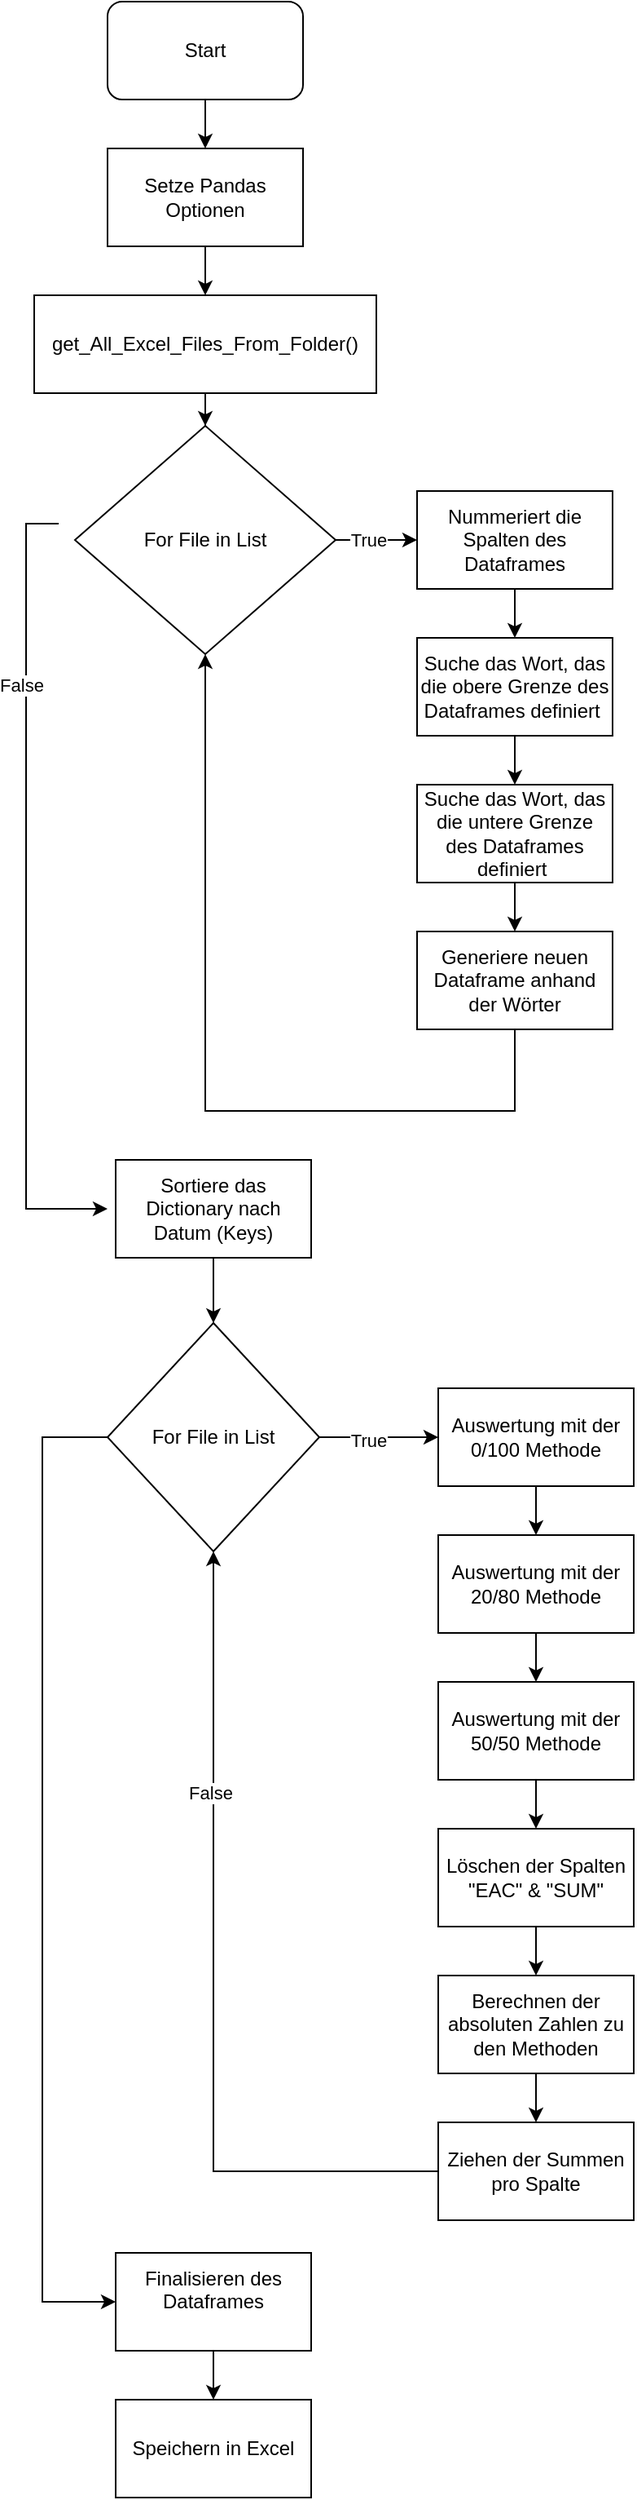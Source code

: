 <mxfile version="24.3.1" type="github">
  <diagram id="C5RBs43oDa-KdzZeNtuy" name="Page-1">
    <mxGraphModel dx="1473" dy="829" grid="1" gridSize="10" guides="1" tooltips="1" connect="1" arrows="1" fold="1" page="1" pageScale="1" pageWidth="827" pageHeight="1169" math="0" shadow="0">
      <root>
        <mxCell id="WIyWlLk6GJQsqaUBKTNV-0" />
        <mxCell id="WIyWlLk6GJQsqaUBKTNV-1" parent="WIyWlLk6GJQsqaUBKTNV-0" />
        <mxCell id="WMCmR-eDk-zU3f8c0aIO-0" value="Start" style="rounded=1;whiteSpace=wrap;html=1;" parent="WIyWlLk6GJQsqaUBKTNV-1" vertex="1">
          <mxGeometry x="90" y="40" width="120" height="60" as="geometry" />
        </mxCell>
        <mxCell id="WMCmR-eDk-zU3f8c0aIO-2" value="" style="endArrow=classic;html=1;rounded=0;exitX=0.5;exitY=1;exitDx=0;exitDy=0;entryX=0.5;entryY=0;entryDx=0;entryDy=0;" parent="WIyWlLk6GJQsqaUBKTNV-1" source="WMCmR-eDk-zU3f8c0aIO-0" edge="1" target="WMCmR-eDk-zU3f8c0aIO-4">
          <mxGeometry width="50" height="50" relative="1" as="geometry">
            <mxPoint x="390" y="430" as="sourcePoint" />
            <mxPoint x="150" y="180" as="targetPoint" />
          </mxGeometry>
        </mxCell>
        <mxCell id="WMCmR-eDk-zU3f8c0aIO-6" style="edgeStyle=orthogonalEdgeStyle;rounded=0;orthogonalLoop=1;jettySize=auto;html=1;exitX=0.5;exitY=1;exitDx=0;exitDy=0;entryX=0.5;entryY=0;entryDx=0;entryDy=0;" parent="WIyWlLk6GJQsqaUBKTNV-1" source="WMCmR-eDk-zU3f8c0aIO-4" target="WMCmR-eDk-zU3f8c0aIO-5" edge="1">
          <mxGeometry relative="1" as="geometry" />
        </mxCell>
        <mxCell id="WMCmR-eDk-zU3f8c0aIO-4" value="Setze Pandas Optionen" style="rounded=0;whiteSpace=wrap;html=1;" parent="WIyWlLk6GJQsqaUBKTNV-1" vertex="1">
          <mxGeometry x="90" y="130" width="120" height="60" as="geometry" />
        </mxCell>
        <mxCell id="WMCmR-eDk-zU3f8c0aIO-8" style="edgeStyle=orthogonalEdgeStyle;rounded=0;orthogonalLoop=1;jettySize=auto;html=1;exitX=0.5;exitY=1;exitDx=0;exitDy=0;" parent="WIyWlLk6GJQsqaUBKTNV-1" source="WMCmR-eDk-zU3f8c0aIO-5" target="WMCmR-eDk-zU3f8c0aIO-7" edge="1">
          <mxGeometry relative="1" as="geometry" />
        </mxCell>
        <mxCell id="WMCmR-eDk-zU3f8c0aIO-5" value="get_All_Excel_Files_From_Folder()" style="rounded=0;whiteSpace=wrap;html=1;" parent="WIyWlLk6GJQsqaUBKTNV-1" vertex="1">
          <mxGeometry x="45" y="220" width="210" height="60" as="geometry" />
        </mxCell>
        <mxCell id="WMCmR-eDk-zU3f8c0aIO-10" style="edgeStyle=orthogonalEdgeStyle;rounded=0;orthogonalLoop=1;jettySize=auto;html=1;exitX=1;exitY=0.5;exitDx=0;exitDy=0;entryX=0;entryY=0.5;entryDx=0;entryDy=0;" parent="WIyWlLk6GJQsqaUBKTNV-1" source="WMCmR-eDk-zU3f8c0aIO-7" target="WMCmR-eDk-zU3f8c0aIO-9" edge="1">
          <mxGeometry relative="1" as="geometry" />
        </mxCell>
        <mxCell id="WMCmR-eDk-zU3f8c0aIO-11" value="True" style="edgeLabel;html=1;align=center;verticalAlign=middle;resizable=0;points=[];" parent="WMCmR-eDk-zU3f8c0aIO-10" vertex="1" connectable="0">
          <mxGeometry x="-0.2" relative="1" as="geometry">
            <mxPoint as="offset" />
          </mxGeometry>
        </mxCell>
        <mxCell id="WMCmR-eDk-zU3f8c0aIO-20" style="edgeStyle=orthogonalEdgeStyle;rounded=0;orthogonalLoop=1;jettySize=auto;html=1;exitX=0;exitY=0.5;exitDx=0;exitDy=0;" parent="WIyWlLk6GJQsqaUBKTNV-1" edge="1">
          <mxGeometry relative="1" as="geometry">
            <mxPoint x="90" y="780" as="targetPoint" />
            <Array as="points">
              <mxPoint x="40" y="360" />
              <mxPoint x="40" y="780" />
              <mxPoint x="85" y="780" />
            </Array>
            <mxPoint x="60" y="360.0" as="sourcePoint" />
          </mxGeometry>
        </mxCell>
        <mxCell id="WMCmR-eDk-zU3f8c0aIO-22" value="False" style="edgeLabel;html=1;align=center;verticalAlign=middle;resizable=0;points=[];" parent="WMCmR-eDk-zU3f8c0aIO-20" vertex="1" connectable="0">
          <mxGeometry x="-0.516" y="-3" relative="1" as="geometry">
            <mxPoint as="offset" />
          </mxGeometry>
        </mxCell>
        <mxCell id="WMCmR-eDk-zU3f8c0aIO-7" value="For File in List" style="rhombus;whiteSpace=wrap;html=1;" parent="WIyWlLk6GJQsqaUBKTNV-1" vertex="1">
          <mxGeometry x="70" y="300" width="160" height="140" as="geometry" />
        </mxCell>
        <mxCell id="WMCmR-eDk-zU3f8c0aIO-13" style="edgeStyle=orthogonalEdgeStyle;rounded=0;orthogonalLoop=1;jettySize=auto;html=1;entryX=0.5;entryY=0;entryDx=0;entryDy=0;" parent="WIyWlLk6GJQsqaUBKTNV-1" source="WMCmR-eDk-zU3f8c0aIO-9" target="WMCmR-eDk-zU3f8c0aIO-12" edge="1">
          <mxGeometry relative="1" as="geometry" />
        </mxCell>
        <mxCell id="WMCmR-eDk-zU3f8c0aIO-9" value="Nummeriert die Spalten des Dataframes" style="rounded=0;whiteSpace=wrap;html=1;" parent="WIyWlLk6GJQsqaUBKTNV-1" vertex="1">
          <mxGeometry x="280" y="340" width="120" height="60" as="geometry" />
        </mxCell>
        <mxCell id="WMCmR-eDk-zU3f8c0aIO-15" style="edgeStyle=orthogonalEdgeStyle;rounded=0;orthogonalLoop=1;jettySize=auto;html=1;entryX=0.5;entryY=0;entryDx=0;entryDy=0;" parent="WIyWlLk6GJQsqaUBKTNV-1" source="WMCmR-eDk-zU3f8c0aIO-12" target="WMCmR-eDk-zU3f8c0aIO-14" edge="1">
          <mxGeometry relative="1" as="geometry" />
        </mxCell>
        <mxCell id="WMCmR-eDk-zU3f8c0aIO-12" value="Suche das Wort, das die obere Grenze des Dataframes definiert&amp;nbsp;" style="rounded=0;whiteSpace=wrap;html=1;" parent="WIyWlLk6GJQsqaUBKTNV-1" vertex="1">
          <mxGeometry x="280" y="430" width="120" height="60" as="geometry" />
        </mxCell>
        <mxCell id="WMCmR-eDk-zU3f8c0aIO-17" style="edgeStyle=orthogonalEdgeStyle;rounded=0;orthogonalLoop=1;jettySize=auto;html=1;entryX=0.5;entryY=0;entryDx=0;entryDy=0;" parent="WIyWlLk6GJQsqaUBKTNV-1" source="WMCmR-eDk-zU3f8c0aIO-14" target="WMCmR-eDk-zU3f8c0aIO-16" edge="1">
          <mxGeometry relative="1" as="geometry" />
        </mxCell>
        <mxCell id="WMCmR-eDk-zU3f8c0aIO-14" value="Suche das Wort, das die untere Grenze des Dataframes definiert&amp;nbsp;" style="rounded=0;whiteSpace=wrap;html=1;" parent="WIyWlLk6GJQsqaUBKTNV-1" vertex="1">
          <mxGeometry x="280" y="520" width="120" height="60" as="geometry" />
        </mxCell>
        <mxCell id="WMCmR-eDk-zU3f8c0aIO-18" style="edgeStyle=orthogonalEdgeStyle;rounded=0;orthogonalLoop=1;jettySize=auto;html=1;entryX=0.5;entryY=1;entryDx=0;entryDy=0;exitX=0.5;exitY=1;exitDx=0;exitDy=0;" parent="WIyWlLk6GJQsqaUBKTNV-1" source="WMCmR-eDk-zU3f8c0aIO-16" target="WMCmR-eDk-zU3f8c0aIO-7" edge="1">
          <mxGeometry relative="1" as="geometry">
            <Array as="points">
              <mxPoint x="340" y="720" />
              <mxPoint x="150" y="720" />
            </Array>
            <mxPoint x="340.034" y="680" as="sourcePoint" />
            <mxPoint x="150" y="450.0" as="targetPoint" />
          </mxGeometry>
        </mxCell>
        <mxCell id="WMCmR-eDk-zU3f8c0aIO-16" value="Generiere neuen Dataframe anhand der Wörter" style="rounded=0;whiteSpace=wrap;html=1;" parent="WIyWlLk6GJQsqaUBKTNV-1" vertex="1">
          <mxGeometry x="280" y="610" width="120" height="60" as="geometry" />
        </mxCell>
        <mxCell id="WMCmR-eDk-zU3f8c0aIO-25" style="edgeStyle=orthogonalEdgeStyle;rounded=0;orthogonalLoop=1;jettySize=auto;html=1;entryX=0.5;entryY=0;entryDx=0;entryDy=0;" parent="WIyWlLk6GJQsqaUBKTNV-1" source="WMCmR-eDk-zU3f8c0aIO-19" target="WMCmR-eDk-zU3f8c0aIO-24" edge="1">
          <mxGeometry relative="1" as="geometry" />
        </mxCell>
        <mxCell id="WMCmR-eDk-zU3f8c0aIO-19" value="Sortiere das Dictionary nach Datum (Keys)" style="rounded=0;whiteSpace=wrap;html=1;" parent="WIyWlLk6GJQsqaUBKTNV-1" vertex="1">
          <mxGeometry x="95" y="750" width="120" height="60" as="geometry" />
        </mxCell>
        <mxCell id="WMCmR-eDk-zU3f8c0aIO-27" style="edgeStyle=orthogonalEdgeStyle;rounded=0;orthogonalLoop=1;jettySize=auto;html=1;entryX=0;entryY=0.5;entryDx=0;entryDy=0;" parent="WIyWlLk6GJQsqaUBKTNV-1" source="WMCmR-eDk-zU3f8c0aIO-24" target="WMCmR-eDk-zU3f8c0aIO-26" edge="1">
          <mxGeometry relative="1" as="geometry">
            <mxPoint x="290" y="1280" as="targetPoint" />
          </mxGeometry>
        </mxCell>
        <mxCell id="WMCmR-eDk-zU3f8c0aIO-39" value="True" style="edgeLabel;html=1;align=center;verticalAlign=middle;resizable=0;points=[];" parent="WMCmR-eDk-zU3f8c0aIO-27" vertex="1" connectable="0">
          <mxGeometry x="-0.176" y="-2" relative="1" as="geometry">
            <mxPoint as="offset" />
          </mxGeometry>
        </mxCell>
        <mxCell id="WMCmR-eDk-zU3f8c0aIO-42" style="edgeStyle=orthogonalEdgeStyle;rounded=0;orthogonalLoop=1;jettySize=auto;html=1;entryX=0;entryY=0.5;entryDx=0;entryDy=0;" parent="WIyWlLk6GJQsqaUBKTNV-1" source="WMCmR-eDk-zU3f8c0aIO-24" target="WMCmR-eDk-zU3f8c0aIO-41" edge="1">
          <mxGeometry relative="1" as="geometry">
            <mxPoint x="40" y="2020" as="targetPoint" />
            <Array as="points">
              <mxPoint x="50" y="920" />
              <mxPoint x="50" y="1450" />
            </Array>
          </mxGeometry>
        </mxCell>
        <mxCell id="WMCmR-eDk-zU3f8c0aIO-24" value="For File in List" style="rhombus;whiteSpace=wrap;html=1;" parent="WIyWlLk6GJQsqaUBKTNV-1" vertex="1">
          <mxGeometry x="90" y="850" width="130" height="140" as="geometry" />
        </mxCell>
        <mxCell id="WMCmR-eDk-zU3f8c0aIO-29" style="edgeStyle=orthogonalEdgeStyle;rounded=0;orthogonalLoop=1;jettySize=auto;html=1;entryX=0.5;entryY=0;entryDx=0;entryDy=0;" parent="WIyWlLk6GJQsqaUBKTNV-1" source="WMCmR-eDk-zU3f8c0aIO-26" target="WMCmR-eDk-zU3f8c0aIO-28" edge="1">
          <mxGeometry relative="1" as="geometry" />
        </mxCell>
        <mxCell id="WMCmR-eDk-zU3f8c0aIO-26" value="Auswertung mit der 0/100 Methode" style="rounded=0;whiteSpace=wrap;html=1;" parent="WIyWlLk6GJQsqaUBKTNV-1" vertex="1">
          <mxGeometry x="293" y="890" width="120" height="60" as="geometry" />
        </mxCell>
        <mxCell id="WMCmR-eDk-zU3f8c0aIO-31" style="edgeStyle=orthogonalEdgeStyle;rounded=0;orthogonalLoop=1;jettySize=auto;html=1;entryX=0.5;entryY=0;entryDx=0;entryDy=0;" parent="WIyWlLk6GJQsqaUBKTNV-1" source="WMCmR-eDk-zU3f8c0aIO-28" target="WMCmR-eDk-zU3f8c0aIO-30" edge="1">
          <mxGeometry relative="1" as="geometry" />
        </mxCell>
        <mxCell id="WMCmR-eDk-zU3f8c0aIO-28" value="Auswertung mit der 20/80 Methode" style="rounded=0;whiteSpace=wrap;html=1;" parent="WIyWlLk6GJQsqaUBKTNV-1" vertex="1">
          <mxGeometry x="293" y="980" width="120" height="60" as="geometry" />
        </mxCell>
        <mxCell id="WMCmR-eDk-zU3f8c0aIO-33" style="edgeStyle=orthogonalEdgeStyle;rounded=0;orthogonalLoop=1;jettySize=auto;html=1;entryX=0.5;entryY=0;entryDx=0;entryDy=0;" parent="WIyWlLk6GJQsqaUBKTNV-1" source="WMCmR-eDk-zU3f8c0aIO-30" target="WMCmR-eDk-zU3f8c0aIO-32" edge="1">
          <mxGeometry relative="1" as="geometry" />
        </mxCell>
        <mxCell id="WMCmR-eDk-zU3f8c0aIO-30" value="Auswertung mit der 50/50 Methode" style="rounded=0;whiteSpace=wrap;html=1;" parent="WIyWlLk6GJQsqaUBKTNV-1" vertex="1">
          <mxGeometry x="293" y="1070" width="120" height="60" as="geometry" />
        </mxCell>
        <mxCell id="WMCmR-eDk-zU3f8c0aIO-35" style="edgeStyle=orthogonalEdgeStyle;rounded=0;orthogonalLoop=1;jettySize=auto;html=1;entryX=0.5;entryY=0;entryDx=0;entryDy=0;" parent="WIyWlLk6GJQsqaUBKTNV-1" source="WMCmR-eDk-zU3f8c0aIO-32" target="WMCmR-eDk-zU3f8c0aIO-34" edge="1">
          <mxGeometry relative="1" as="geometry" />
        </mxCell>
        <mxCell id="WMCmR-eDk-zU3f8c0aIO-32" value="Löschen der Spalten &quot;EAC&quot; &amp;amp; &quot;SUM&quot;" style="rounded=0;whiteSpace=wrap;html=1;" parent="WIyWlLk6GJQsqaUBKTNV-1" vertex="1">
          <mxGeometry x="293" y="1160" width="120" height="60" as="geometry" />
        </mxCell>
        <mxCell id="WMCmR-eDk-zU3f8c0aIO-37" style="edgeStyle=orthogonalEdgeStyle;rounded=0;orthogonalLoop=1;jettySize=auto;html=1;entryX=0.5;entryY=0;entryDx=0;entryDy=0;" parent="WIyWlLk6GJQsqaUBKTNV-1" source="WMCmR-eDk-zU3f8c0aIO-34" target="WMCmR-eDk-zU3f8c0aIO-36" edge="1">
          <mxGeometry relative="1" as="geometry" />
        </mxCell>
        <mxCell id="WMCmR-eDk-zU3f8c0aIO-34" value="Berechnen der absoluten Zahlen zu den Methoden" style="rounded=0;whiteSpace=wrap;html=1;" parent="WIyWlLk6GJQsqaUBKTNV-1" vertex="1">
          <mxGeometry x="293" y="1250" width="120" height="60" as="geometry" />
        </mxCell>
        <mxCell id="WMCmR-eDk-zU3f8c0aIO-38" style="edgeStyle=orthogonalEdgeStyle;rounded=0;orthogonalLoop=1;jettySize=auto;html=1;entryX=0.5;entryY=1;entryDx=0;entryDy=0;" parent="WIyWlLk6GJQsqaUBKTNV-1" source="WMCmR-eDk-zU3f8c0aIO-36" target="WMCmR-eDk-zU3f8c0aIO-24" edge="1">
          <mxGeometry relative="1" as="geometry" />
        </mxCell>
        <mxCell id="WMCmR-eDk-zU3f8c0aIO-40" value="False" style="edgeLabel;html=1;align=center;verticalAlign=middle;resizable=0;points=[];" parent="WMCmR-eDk-zU3f8c0aIO-38" vertex="1" connectable="0">
          <mxGeometry x="0.428" y="2" relative="1" as="geometry">
            <mxPoint as="offset" />
          </mxGeometry>
        </mxCell>
        <mxCell id="WMCmR-eDk-zU3f8c0aIO-36" value="Ziehen der Summen pro Spalte" style="rounded=0;whiteSpace=wrap;html=1;" parent="WIyWlLk6GJQsqaUBKTNV-1" vertex="1">
          <mxGeometry x="293" y="1340" width="120" height="60" as="geometry" />
        </mxCell>
        <mxCell id="WMCmR-eDk-zU3f8c0aIO-44" style="edgeStyle=orthogonalEdgeStyle;rounded=0;orthogonalLoop=1;jettySize=auto;html=1;entryX=0.5;entryY=0;entryDx=0;entryDy=0;" parent="WIyWlLk6GJQsqaUBKTNV-1" source="WMCmR-eDk-zU3f8c0aIO-41" target="WMCmR-eDk-zU3f8c0aIO-43" edge="1">
          <mxGeometry relative="1" as="geometry" />
        </mxCell>
        <mxCell id="WMCmR-eDk-zU3f8c0aIO-41" value="Finalisieren des Dataframes&lt;div&gt;&lt;br&gt;&lt;/div&gt;" style="rounded=0;whiteSpace=wrap;html=1;" parent="WIyWlLk6GJQsqaUBKTNV-1" vertex="1">
          <mxGeometry x="95" y="1420" width="120" height="60" as="geometry" />
        </mxCell>
        <mxCell id="WMCmR-eDk-zU3f8c0aIO-43" value="Speichern in Excel" style="rounded=0;whiteSpace=wrap;html=1;" parent="WIyWlLk6GJQsqaUBKTNV-1" vertex="1">
          <mxGeometry x="95" y="1510" width="120" height="60" as="geometry" />
        </mxCell>
      </root>
    </mxGraphModel>
  </diagram>
</mxfile>
